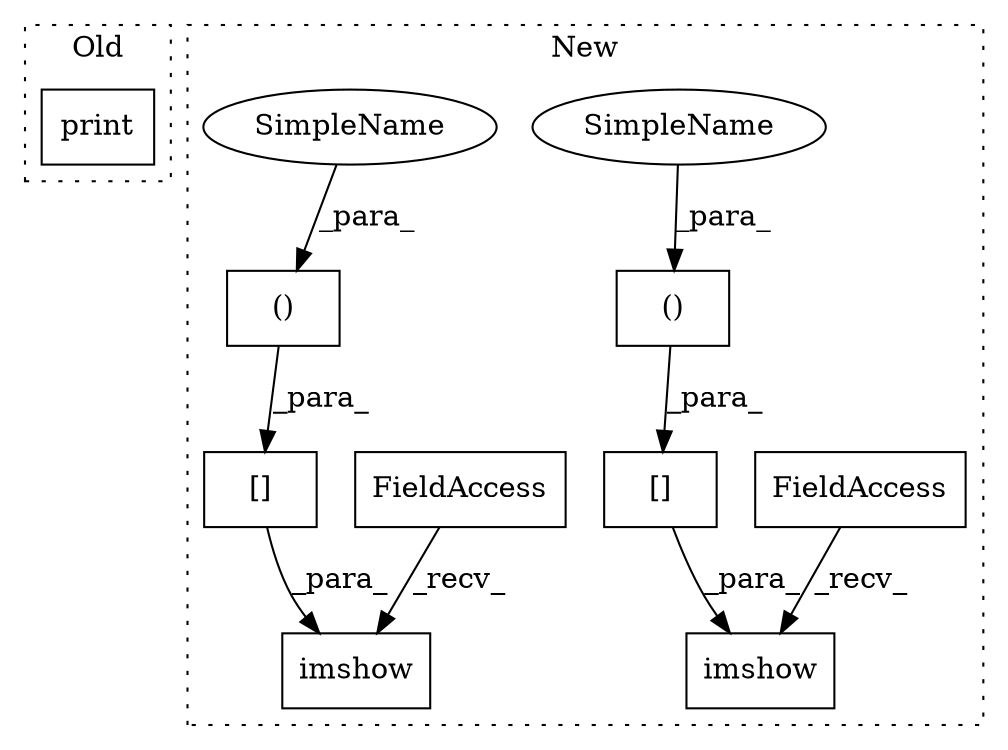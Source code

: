 digraph G {
subgraph cluster0 {
1 [label="print" a="32" s="3795,3838" l="6,1" shape="box"];
label = "Old";
style="dotted";
}
subgraph cluster1 {
2 [label="imshow" a="32" s="3373,3448" l="7,1" shape="box"];
3 [label="FieldAccess" a="22" s="3355" l="10" shape="box"];
4 [label="()" a="106" s="3421" l="25" shape="box"];
5 [label="()" a="106" s="3676" l="25" shape="box"];
6 [label="[]" a="2" s="3641,3701" l="35,2" shape="box"];
7 [label="imshow" a="32" s="3634,3703" l="7,1" shape="box"];
8 [label="[]" a="2" s="3380,3446" l="41,2" shape="box"];
9 [label="FieldAccess" a="22" s="3616" l="10" shape="box"];
10 [label="SimpleName" a="42" s="3691" l="10" shape="ellipse"];
11 [label="SimpleName" a="42" s="3436" l="10" shape="ellipse"];
label = "New";
style="dotted";
}
3 -> 2 [label="_recv_"];
4 -> 8 [label="_para_"];
5 -> 6 [label="_para_"];
6 -> 7 [label="_para_"];
8 -> 2 [label="_para_"];
9 -> 7 [label="_recv_"];
10 -> 5 [label="_para_"];
11 -> 4 [label="_para_"];
}
